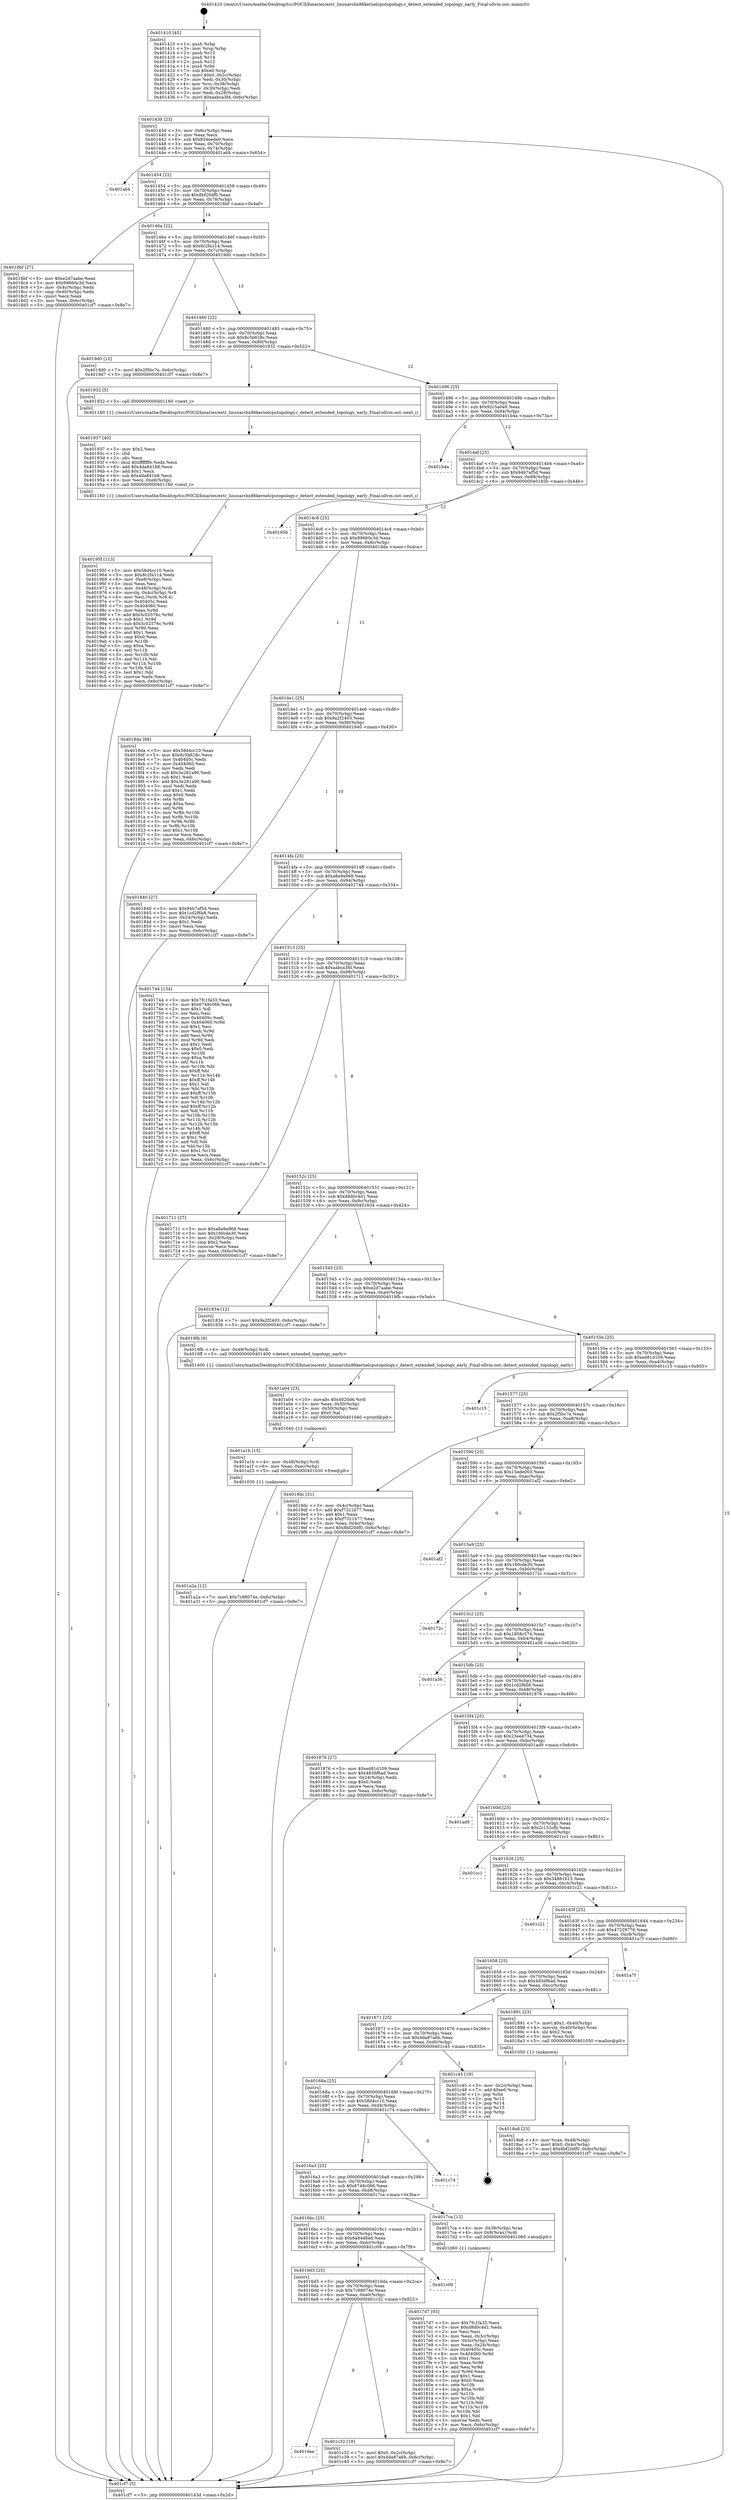 digraph "0x401410" {
  label = "0x401410 (/mnt/c/Users/mathe/Desktop/tcc/POCII/binaries/extr_linuxarchx86kernelcputopology.c_detect_extended_topology_early_Final-ollvm.out::main(0))"
  labelloc = "t"
  node[shape=record]

  Entry [label="",width=0.3,height=0.3,shape=circle,fillcolor=black,style=filled]
  "0x40143d" [label="{
     0x40143d [23]\l
     | [instrs]\l
     &nbsp;&nbsp;0x40143d \<+3\>: mov -0x6c(%rbp),%eax\l
     &nbsp;&nbsp;0x401440 \<+2\>: mov %eax,%ecx\l
     &nbsp;&nbsp;0x401442 \<+6\>: sub $0x834eede0,%ecx\l
     &nbsp;&nbsp;0x401448 \<+3\>: mov %eax,-0x70(%rbp)\l
     &nbsp;&nbsp;0x40144b \<+3\>: mov %ecx,-0x74(%rbp)\l
     &nbsp;&nbsp;0x40144e \<+6\>: je 0000000000401a64 \<main+0x654\>\l
  }"]
  "0x401a64" [label="{
     0x401a64\l
  }", style=dashed]
  "0x401454" [label="{
     0x401454 [22]\l
     | [instrs]\l
     &nbsp;&nbsp;0x401454 \<+5\>: jmp 0000000000401459 \<main+0x49\>\l
     &nbsp;&nbsp;0x401459 \<+3\>: mov -0x70(%rbp),%eax\l
     &nbsp;&nbsp;0x40145c \<+5\>: sub $0x8bf20df0,%eax\l
     &nbsp;&nbsp;0x401461 \<+3\>: mov %eax,-0x78(%rbp)\l
     &nbsp;&nbsp;0x401464 \<+6\>: je 00000000004018bf \<main+0x4af\>\l
  }"]
  Exit [label="",width=0.3,height=0.3,shape=circle,fillcolor=black,style=filled,peripheries=2]
  "0x4018bf" [label="{
     0x4018bf [27]\l
     | [instrs]\l
     &nbsp;&nbsp;0x4018bf \<+5\>: mov $0xe2d7aabe,%eax\l
     &nbsp;&nbsp;0x4018c4 \<+5\>: mov $0x99660c3d,%ecx\l
     &nbsp;&nbsp;0x4018c9 \<+3\>: mov -0x4c(%rbp),%edx\l
     &nbsp;&nbsp;0x4018cc \<+3\>: cmp -0x40(%rbp),%edx\l
     &nbsp;&nbsp;0x4018cf \<+3\>: cmovl %ecx,%eax\l
     &nbsp;&nbsp;0x4018d2 \<+3\>: mov %eax,-0x6c(%rbp)\l
     &nbsp;&nbsp;0x4018d5 \<+5\>: jmp 0000000000401cf7 \<main+0x8e7\>\l
  }"]
  "0x40146a" [label="{
     0x40146a [22]\l
     | [instrs]\l
     &nbsp;&nbsp;0x40146a \<+5\>: jmp 000000000040146f \<main+0x5f\>\l
     &nbsp;&nbsp;0x40146f \<+3\>: mov -0x70(%rbp),%eax\l
     &nbsp;&nbsp;0x401472 \<+5\>: sub $0x8c2fa114,%eax\l
     &nbsp;&nbsp;0x401477 \<+3\>: mov %eax,-0x7c(%rbp)\l
     &nbsp;&nbsp;0x40147a \<+6\>: je 00000000004019d0 \<main+0x5c0\>\l
  }"]
  "0x4016ee" [label="{
     0x4016ee\l
  }", style=dashed]
  "0x4019d0" [label="{
     0x4019d0 [12]\l
     | [instrs]\l
     &nbsp;&nbsp;0x4019d0 \<+7\>: movl $0x2f5bc7e,-0x6c(%rbp)\l
     &nbsp;&nbsp;0x4019d7 \<+5\>: jmp 0000000000401cf7 \<main+0x8e7\>\l
  }"]
  "0x401480" [label="{
     0x401480 [22]\l
     | [instrs]\l
     &nbsp;&nbsp;0x401480 \<+5\>: jmp 0000000000401485 \<main+0x75\>\l
     &nbsp;&nbsp;0x401485 \<+3\>: mov -0x70(%rbp),%eax\l
     &nbsp;&nbsp;0x401488 \<+5\>: sub $0x8c5b628c,%eax\l
     &nbsp;&nbsp;0x40148d \<+3\>: mov %eax,-0x80(%rbp)\l
     &nbsp;&nbsp;0x401490 \<+6\>: je 0000000000401932 \<main+0x522\>\l
  }"]
  "0x401c32" [label="{
     0x401c32 [19]\l
     | [instrs]\l
     &nbsp;&nbsp;0x401c32 \<+7\>: movl $0x0,-0x2c(%rbp)\l
     &nbsp;&nbsp;0x401c39 \<+7\>: movl $0x4da87a6b,-0x6c(%rbp)\l
     &nbsp;&nbsp;0x401c40 \<+5\>: jmp 0000000000401cf7 \<main+0x8e7\>\l
  }"]
  "0x401932" [label="{
     0x401932 [5]\l
     | [instrs]\l
     &nbsp;&nbsp;0x401932 \<+5\>: call 0000000000401160 \<next_i\>\l
     | [calls]\l
     &nbsp;&nbsp;0x401160 \{1\} (/mnt/c/Users/mathe/Desktop/tcc/POCII/binaries/extr_linuxarchx86kernelcputopology.c_detect_extended_topology_early_Final-ollvm.out::next_i)\l
  }"]
  "0x401496" [label="{
     0x401496 [25]\l
     | [instrs]\l
     &nbsp;&nbsp;0x401496 \<+5\>: jmp 000000000040149b \<main+0x8b\>\l
     &nbsp;&nbsp;0x40149b \<+3\>: mov -0x70(%rbp),%eax\l
     &nbsp;&nbsp;0x40149e \<+5\>: sub $0x92c5a0a9,%eax\l
     &nbsp;&nbsp;0x4014a3 \<+6\>: mov %eax,-0x84(%rbp)\l
     &nbsp;&nbsp;0x4014a9 \<+6\>: je 0000000000401b4a \<main+0x73a\>\l
  }"]
  "0x4016d5" [label="{
     0x4016d5 [25]\l
     | [instrs]\l
     &nbsp;&nbsp;0x4016d5 \<+5\>: jmp 00000000004016da \<main+0x2ca\>\l
     &nbsp;&nbsp;0x4016da \<+3\>: mov -0x70(%rbp),%eax\l
     &nbsp;&nbsp;0x4016dd \<+5\>: sub $0x7c98074e,%eax\l
     &nbsp;&nbsp;0x4016e2 \<+6\>: mov %eax,-0xe0(%rbp)\l
     &nbsp;&nbsp;0x4016e8 \<+6\>: je 0000000000401c32 \<main+0x822\>\l
  }"]
  "0x401b4a" [label="{
     0x401b4a\l
  }", style=dashed]
  "0x4014af" [label="{
     0x4014af [25]\l
     | [instrs]\l
     &nbsp;&nbsp;0x4014af \<+5\>: jmp 00000000004014b4 \<main+0xa4\>\l
     &nbsp;&nbsp;0x4014b4 \<+3\>: mov -0x70(%rbp),%eax\l
     &nbsp;&nbsp;0x4014b7 \<+5\>: sub $0x94b7af5d,%eax\l
     &nbsp;&nbsp;0x4014bc \<+6\>: mov %eax,-0x88(%rbp)\l
     &nbsp;&nbsp;0x4014c2 \<+6\>: je 000000000040185b \<main+0x44b\>\l
  }"]
  "0x401c09" [label="{
     0x401c09\l
  }", style=dashed]
  "0x40185b" [label="{
     0x40185b\l
  }", style=dashed]
  "0x4014c8" [label="{
     0x4014c8 [25]\l
     | [instrs]\l
     &nbsp;&nbsp;0x4014c8 \<+5\>: jmp 00000000004014cd \<main+0xbd\>\l
     &nbsp;&nbsp;0x4014cd \<+3\>: mov -0x70(%rbp),%eax\l
     &nbsp;&nbsp;0x4014d0 \<+5\>: sub $0x99660c3d,%eax\l
     &nbsp;&nbsp;0x4014d5 \<+6\>: mov %eax,-0x8c(%rbp)\l
     &nbsp;&nbsp;0x4014db \<+6\>: je 00000000004018da \<main+0x4ca\>\l
  }"]
  "0x401a2a" [label="{
     0x401a2a [12]\l
     | [instrs]\l
     &nbsp;&nbsp;0x401a2a \<+7\>: movl $0x7c98074e,-0x6c(%rbp)\l
     &nbsp;&nbsp;0x401a31 \<+5\>: jmp 0000000000401cf7 \<main+0x8e7\>\l
  }"]
  "0x4018da" [label="{
     0x4018da [88]\l
     | [instrs]\l
     &nbsp;&nbsp;0x4018da \<+5\>: mov $0x58d4cc10,%eax\l
     &nbsp;&nbsp;0x4018df \<+5\>: mov $0x8c5b628c,%ecx\l
     &nbsp;&nbsp;0x4018e4 \<+7\>: mov 0x40405c,%edx\l
     &nbsp;&nbsp;0x4018eb \<+7\>: mov 0x404060,%esi\l
     &nbsp;&nbsp;0x4018f2 \<+2\>: mov %edx,%edi\l
     &nbsp;&nbsp;0x4018f4 \<+6\>: sub $0x3e281a90,%edi\l
     &nbsp;&nbsp;0x4018fa \<+3\>: sub $0x1,%edi\l
     &nbsp;&nbsp;0x4018fd \<+6\>: add $0x3e281a90,%edi\l
     &nbsp;&nbsp;0x401903 \<+3\>: imul %edi,%edx\l
     &nbsp;&nbsp;0x401906 \<+3\>: and $0x1,%edx\l
     &nbsp;&nbsp;0x401909 \<+3\>: cmp $0x0,%edx\l
     &nbsp;&nbsp;0x40190c \<+4\>: sete %r8b\l
     &nbsp;&nbsp;0x401910 \<+3\>: cmp $0xa,%esi\l
     &nbsp;&nbsp;0x401913 \<+4\>: setl %r9b\l
     &nbsp;&nbsp;0x401917 \<+3\>: mov %r8b,%r10b\l
     &nbsp;&nbsp;0x40191a \<+3\>: and %r9b,%r10b\l
     &nbsp;&nbsp;0x40191d \<+3\>: xor %r9b,%r8b\l
     &nbsp;&nbsp;0x401920 \<+3\>: or %r8b,%r10b\l
     &nbsp;&nbsp;0x401923 \<+4\>: test $0x1,%r10b\l
     &nbsp;&nbsp;0x401927 \<+3\>: cmovne %ecx,%eax\l
     &nbsp;&nbsp;0x40192a \<+3\>: mov %eax,-0x6c(%rbp)\l
     &nbsp;&nbsp;0x40192d \<+5\>: jmp 0000000000401cf7 \<main+0x8e7\>\l
  }"]
  "0x4014e1" [label="{
     0x4014e1 [25]\l
     | [instrs]\l
     &nbsp;&nbsp;0x4014e1 \<+5\>: jmp 00000000004014e6 \<main+0xd6\>\l
     &nbsp;&nbsp;0x4014e6 \<+3\>: mov -0x70(%rbp),%eax\l
     &nbsp;&nbsp;0x4014e9 \<+5\>: sub $0x9a2f2403,%eax\l
     &nbsp;&nbsp;0x4014ee \<+6\>: mov %eax,-0x90(%rbp)\l
     &nbsp;&nbsp;0x4014f4 \<+6\>: je 0000000000401840 \<main+0x430\>\l
  }"]
  "0x401a1b" [label="{
     0x401a1b [15]\l
     | [instrs]\l
     &nbsp;&nbsp;0x401a1b \<+4\>: mov -0x48(%rbp),%rdi\l
     &nbsp;&nbsp;0x401a1f \<+6\>: mov %eax,-0xec(%rbp)\l
     &nbsp;&nbsp;0x401a25 \<+5\>: call 0000000000401030 \<free@plt\>\l
     | [calls]\l
     &nbsp;&nbsp;0x401030 \{1\} (unknown)\l
  }"]
  "0x401840" [label="{
     0x401840 [27]\l
     | [instrs]\l
     &nbsp;&nbsp;0x401840 \<+5\>: mov $0x94b7af5d,%eax\l
     &nbsp;&nbsp;0x401845 \<+5\>: mov $0x1cd2f6b8,%ecx\l
     &nbsp;&nbsp;0x40184a \<+3\>: mov -0x24(%rbp),%edx\l
     &nbsp;&nbsp;0x40184d \<+3\>: cmp $0x1,%edx\l
     &nbsp;&nbsp;0x401850 \<+3\>: cmovl %ecx,%eax\l
     &nbsp;&nbsp;0x401853 \<+3\>: mov %eax,-0x6c(%rbp)\l
     &nbsp;&nbsp;0x401856 \<+5\>: jmp 0000000000401cf7 \<main+0x8e7\>\l
  }"]
  "0x4014fa" [label="{
     0x4014fa [25]\l
     | [instrs]\l
     &nbsp;&nbsp;0x4014fa \<+5\>: jmp 00000000004014ff \<main+0xef\>\l
     &nbsp;&nbsp;0x4014ff \<+3\>: mov -0x70(%rbp),%eax\l
     &nbsp;&nbsp;0x401502 \<+5\>: sub $0xa8a9a968,%eax\l
     &nbsp;&nbsp;0x401507 \<+6\>: mov %eax,-0x94(%rbp)\l
     &nbsp;&nbsp;0x40150d \<+6\>: je 0000000000401744 \<main+0x334\>\l
  }"]
  "0x401a04" [label="{
     0x401a04 [23]\l
     | [instrs]\l
     &nbsp;&nbsp;0x401a04 \<+10\>: movabs $0x4020d6,%rdi\l
     &nbsp;&nbsp;0x401a0e \<+3\>: mov %eax,-0x50(%rbp)\l
     &nbsp;&nbsp;0x401a11 \<+3\>: mov -0x50(%rbp),%esi\l
     &nbsp;&nbsp;0x401a14 \<+2\>: mov $0x0,%al\l
     &nbsp;&nbsp;0x401a16 \<+5\>: call 0000000000401040 \<printf@plt\>\l
     | [calls]\l
     &nbsp;&nbsp;0x401040 \{1\} (unknown)\l
  }"]
  "0x401744" [label="{
     0x401744 [134]\l
     | [instrs]\l
     &nbsp;&nbsp;0x401744 \<+5\>: mov $0x7fc1fa33,%eax\l
     &nbsp;&nbsp;0x401749 \<+5\>: mov $0x6748c066,%ecx\l
     &nbsp;&nbsp;0x40174e \<+2\>: mov $0x1,%dl\l
     &nbsp;&nbsp;0x401750 \<+2\>: xor %esi,%esi\l
     &nbsp;&nbsp;0x401752 \<+7\>: mov 0x40405c,%edi\l
     &nbsp;&nbsp;0x401759 \<+8\>: mov 0x404060,%r8d\l
     &nbsp;&nbsp;0x401761 \<+3\>: sub $0x1,%esi\l
     &nbsp;&nbsp;0x401764 \<+3\>: mov %edi,%r9d\l
     &nbsp;&nbsp;0x401767 \<+3\>: add %esi,%r9d\l
     &nbsp;&nbsp;0x40176a \<+4\>: imul %r9d,%edi\l
     &nbsp;&nbsp;0x40176e \<+3\>: and $0x1,%edi\l
     &nbsp;&nbsp;0x401771 \<+3\>: cmp $0x0,%edi\l
     &nbsp;&nbsp;0x401774 \<+4\>: sete %r10b\l
     &nbsp;&nbsp;0x401778 \<+4\>: cmp $0xa,%r8d\l
     &nbsp;&nbsp;0x40177c \<+4\>: setl %r11b\l
     &nbsp;&nbsp;0x401780 \<+3\>: mov %r10b,%bl\l
     &nbsp;&nbsp;0x401783 \<+3\>: xor $0xff,%bl\l
     &nbsp;&nbsp;0x401786 \<+3\>: mov %r11b,%r14b\l
     &nbsp;&nbsp;0x401789 \<+4\>: xor $0xff,%r14b\l
     &nbsp;&nbsp;0x40178d \<+3\>: xor $0x1,%dl\l
     &nbsp;&nbsp;0x401790 \<+3\>: mov %bl,%r15b\l
     &nbsp;&nbsp;0x401793 \<+4\>: and $0xff,%r15b\l
     &nbsp;&nbsp;0x401797 \<+3\>: and %dl,%r10b\l
     &nbsp;&nbsp;0x40179a \<+3\>: mov %r14b,%r12b\l
     &nbsp;&nbsp;0x40179d \<+4\>: and $0xff,%r12b\l
     &nbsp;&nbsp;0x4017a1 \<+3\>: and %dl,%r11b\l
     &nbsp;&nbsp;0x4017a4 \<+3\>: or %r10b,%r15b\l
     &nbsp;&nbsp;0x4017a7 \<+3\>: or %r11b,%r12b\l
     &nbsp;&nbsp;0x4017aa \<+3\>: xor %r12b,%r15b\l
     &nbsp;&nbsp;0x4017ad \<+3\>: or %r14b,%bl\l
     &nbsp;&nbsp;0x4017b0 \<+3\>: xor $0xff,%bl\l
     &nbsp;&nbsp;0x4017b3 \<+3\>: or $0x1,%dl\l
     &nbsp;&nbsp;0x4017b6 \<+2\>: and %dl,%bl\l
     &nbsp;&nbsp;0x4017b8 \<+3\>: or %bl,%r15b\l
     &nbsp;&nbsp;0x4017bb \<+4\>: test $0x1,%r15b\l
     &nbsp;&nbsp;0x4017bf \<+3\>: cmovne %ecx,%eax\l
     &nbsp;&nbsp;0x4017c2 \<+3\>: mov %eax,-0x6c(%rbp)\l
     &nbsp;&nbsp;0x4017c5 \<+5\>: jmp 0000000000401cf7 \<main+0x8e7\>\l
  }"]
  "0x401513" [label="{
     0x401513 [25]\l
     | [instrs]\l
     &nbsp;&nbsp;0x401513 \<+5\>: jmp 0000000000401518 \<main+0x108\>\l
     &nbsp;&nbsp;0x401518 \<+3\>: mov -0x70(%rbp),%eax\l
     &nbsp;&nbsp;0x40151b \<+5\>: sub $0xaabca3fd,%eax\l
     &nbsp;&nbsp;0x401520 \<+6\>: mov %eax,-0x98(%rbp)\l
     &nbsp;&nbsp;0x401526 \<+6\>: je 0000000000401711 \<main+0x301\>\l
  }"]
  "0x40195f" [label="{
     0x40195f [113]\l
     | [instrs]\l
     &nbsp;&nbsp;0x40195f \<+5\>: mov $0x58d4cc10,%ecx\l
     &nbsp;&nbsp;0x401964 \<+5\>: mov $0x8c2fa114,%edx\l
     &nbsp;&nbsp;0x401969 \<+6\>: mov -0xe8(%rbp),%esi\l
     &nbsp;&nbsp;0x40196f \<+3\>: imul %eax,%esi\l
     &nbsp;&nbsp;0x401972 \<+4\>: mov -0x48(%rbp),%rdi\l
     &nbsp;&nbsp;0x401976 \<+4\>: movslq -0x4c(%rbp),%r8\l
     &nbsp;&nbsp;0x40197a \<+4\>: mov %esi,(%rdi,%r8,4)\l
     &nbsp;&nbsp;0x40197e \<+7\>: mov 0x40405c,%eax\l
     &nbsp;&nbsp;0x401985 \<+7\>: mov 0x404060,%esi\l
     &nbsp;&nbsp;0x40198c \<+3\>: mov %eax,%r9d\l
     &nbsp;&nbsp;0x40198f \<+7\>: add $0x5c02576c,%r9d\l
     &nbsp;&nbsp;0x401996 \<+4\>: sub $0x1,%r9d\l
     &nbsp;&nbsp;0x40199a \<+7\>: sub $0x5c02576c,%r9d\l
     &nbsp;&nbsp;0x4019a1 \<+4\>: imul %r9d,%eax\l
     &nbsp;&nbsp;0x4019a5 \<+3\>: and $0x1,%eax\l
     &nbsp;&nbsp;0x4019a8 \<+3\>: cmp $0x0,%eax\l
     &nbsp;&nbsp;0x4019ab \<+4\>: sete %r10b\l
     &nbsp;&nbsp;0x4019af \<+3\>: cmp $0xa,%esi\l
     &nbsp;&nbsp;0x4019b2 \<+4\>: setl %r11b\l
     &nbsp;&nbsp;0x4019b6 \<+3\>: mov %r10b,%bl\l
     &nbsp;&nbsp;0x4019b9 \<+3\>: and %r11b,%bl\l
     &nbsp;&nbsp;0x4019bc \<+3\>: xor %r11b,%r10b\l
     &nbsp;&nbsp;0x4019bf \<+3\>: or %r10b,%bl\l
     &nbsp;&nbsp;0x4019c2 \<+3\>: test $0x1,%bl\l
     &nbsp;&nbsp;0x4019c5 \<+3\>: cmovne %edx,%ecx\l
     &nbsp;&nbsp;0x4019c8 \<+3\>: mov %ecx,-0x6c(%rbp)\l
     &nbsp;&nbsp;0x4019cb \<+5\>: jmp 0000000000401cf7 \<main+0x8e7\>\l
  }"]
  "0x401711" [label="{
     0x401711 [27]\l
     | [instrs]\l
     &nbsp;&nbsp;0x401711 \<+5\>: mov $0xa8a9a968,%eax\l
     &nbsp;&nbsp;0x401716 \<+5\>: mov $0x160cde30,%ecx\l
     &nbsp;&nbsp;0x40171b \<+3\>: mov -0x28(%rbp),%edx\l
     &nbsp;&nbsp;0x40171e \<+3\>: cmp $0x2,%edx\l
     &nbsp;&nbsp;0x401721 \<+3\>: cmovne %ecx,%eax\l
     &nbsp;&nbsp;0x401724 \<+3\>: mov %eax,-0x6c(%rbp)\l
     &nbsp;&nbsp;0x401727 \<+5\>: jmp 0000000000401cf7 \<main+0x8e7\>\l
  }"]
  "0x40152c" [label="{
     0x40152c [25]\l
     | [instrs]\l
     &nbsp;&nbsp;0x40152c \<+5\>: jmp 0000000000401531 \<main+0x121\>\l
     &nbsp;&nbsp;0x401531 \<+3\>: mov -0x70(%rbp),%eax\l
     &nbsp;&nbsp;0x401534 \<+5\>: sub $0xd8d0c4d1,%eax\l
     &nbsp;&nbsp;0x401539 \<+6\>: mov %eax,-0x9c(%rbp)\l
     &nbsp;&nbsp;0x40153f \<+6\>: je 0000000000401834 \<main+0x424\>\l
  }"]
  "0x401cf7" [label="{
     0x401cf7 [5]\l
     | [instrs]\l
     &nbsp;&nbsp;0x401cf7 \<+5\>: jmp 000000000040143d \<main+0x2d\>\l
  }"]
  "0x401410" [label="{
     0x401410 [45]\l
     | [instrs]\l
     &nbsp;&nbsp;0x401410 \<+1\>: push %rbp\l
     &nbsp;&nbsp;0x401411 \<+3\>: mov %rsp,%rbp\l
     &nbsp;&nbsp;0x401414 \<+2\>: push %r15\l
     &nbsp;&nbsp;0x401416 \<+2\>: push %r14\l
     &nbsp;&nbsp;0x401418 \<+2\>: push %r12\l
     &nbsp;&nbsp;0x40141a \<+1\>: push %rbx\l
     &nbsp;&nbsp;0x40141b \<+7\>: sub $0xe0,%rsp\l
     &nbsp;&nbsp;0x401422 \<+7\>: movl $0x0,-0x2c(%rbp)\l
     &nbsp;&nbsp;0x401429 \<+3\>: mov %edi,-0x30(%rbp)\l
     &nbsp;&nbsp;0x40142c \<+4\>: mov %rsi,-0x38(%rbp)\l
     &nbsp;&nbsp;0x401430 \<+3\>: mov -0x30(%rbp),%edi\l
     &nbsp;&nbsp;0x401433 \<+3\>: mov %edi,-0x28(%rbp)\l
     &nbsp;&nbsp;0x401436 \<+7\>: movl $0xaabca3fd,-0x6c(%rbp)\l
  }"]
  "0x401937" [label="{
     0x401937 [40]\l
     | [instrs]\l
     &nbsp;&nbsp;0x401937 \<+5\>: mov $0x2,%ecx\l
     &nbsp;&nbsp;0x40193c \<+1\>: cltd\l
     &nbsp;&nbsp;0x40193d \<+2\>: idiv %ecx\l
     &nbsp;&nbsp;0x40193f \<+6\>: imul $0xfffffffe,%edx,%ecx\l
     &nbsp;&nbsp;0x401945 \<+6\>: add $0x4da841b8,%ecx\l
     &nbsp;&nbsp;0x40194b \<+3\>: add $0x1,%ecx\l
     &nbsp;&nbsp;0x40194e \<+6\>: sub $0x4da841b8,%ecx\l
     &nbsp;&nbsp;0x401954 \<+6\>: mov %ecx,-0xe8(%rbp)\l
     &nbsp;&nbsp;0x40195a \<+5\>: call 0000000000401160 \<next_i\>\l
     | [calls]\l
     &nbsp;&nbsp;0x401160 \{1\} (/mnt/c/Users/mathe/Desktop/tcc/POCII/binaries/extr_linuxarchx86kernelcputopology.c_detect_extended_topology_early_Final-ollvm.out::next_i)\l
  }"]
  "0x401834" [label="{
     0x401834 [12]\l
     | [instrs]\l
     &nbsp;&nbsp;0x401834 \<+7\>: movl $0x9a2f2403,-0x6c(%rbp)\l
     &nbsp;&nbsp;0x40183b \<+5\>: jmp 0000000000401cf7 \<main+0x8e7\>\l
  }"]
  "0x401545" [label="{
     0x401545 [25]\l
     | [instrs]\l
     &nbsp;&nbsp;0x401545 \<+5\>: jmp 000000000040154a \<main+0x13a\>\l
     &nbsp;&nbsp;0x40154a \<+3\>: mov -0x70(%rbp),%eax\l
     &nbsp;&nbsp;0x40154d \<+5\>: sub $0xe2d7aabe,%eax\l
     &nbsp;&nbsp;0x401552 \<+6\>: mov %eax,-0xa0(%rbp)\l
     &nbsp;&nbsp;0x401558 \<+6\>: je 00000000004019fb \<main+0x5eb\>\l
  }"]
  "0x4018a8" [label="{
     0x4018a8 [23]\l
     | [instrs]\l
     &nbsp;&nbsp;0x4018a8 \<+4\>: mov %rax,-0x48(%rbp)\l
     &nbsp;&nbsp;0x4018ac \<+7\>: movl $0x0,-0x4c(%rbp)\l
     &nbsp;&nbsp;0x4018b3 \<+7\>: movl $0x8bf20df0,-0x6c(%rbp)\l
     &nbsp;&nbsp;0x4018ba \<+5\>: jmp 0000000000401cf7 \<main+0x8e7\>\l
  }"]
  "0x4019fb" [label="{
     0x4019fb [9]\l
     | [instrs]\l
     &nbsp;&nbsp;0x4019fb \<+4\>: mov -0x48(%rbp),%rdi\l
     &nbsp;&nbsp;0x4019ff \<+5\>: call 0000000000401400 \<detect_extended_topology_early\>\l
     | [calls]\l
     &nbsp;&nbsp;0x401400 \{1\} (/mnt/c/Users/mathe/Desktop/tcc/POCII/binaries/extr_linuxarchx86kernelcputopology.c_detect_extended_topology_early_Final-ollvm.out::detect_extended_topology_early)\l
  }"]
  "0x40155e" [label="{
     0x40155e [25]\l
     | [instrs]\l
     &nbsp;&nbsp;0x40155e \<+5\>: jmp 0000000000401563 \<main+0x153\>\l
     &nbsp;&nbsp;0x401563 \<+3\>: mov -0x70(%rbp),%eax\l
     &nbsp;&nbsp;0x401566 \<+5\>: sub $0xed81d109,%eax\l
     &nbsp;&nbsp;0x40156b \<+6\>: mov %eax,-0xa4(%rbp)\l
     &nbsp;&nbsp;0x401571 \<+6\>: je 0000000000401c15 \<main+0x805\>\l
  }"]
  "0x4017d7" [label="{
     0x4017d7 [93]\l
     | [instrs]\l
     &nbsp;&nbsp;0x4017d7 \<+5\>: mov $0x7fc1fa33,%ecx\l
     &nbsp;&nbsp;0x4017dc \<+5\>: mov $0xd8d0c4d1,%edx\l
     &nbsp;&nbsp;0x4017e1 \<+2\>: xor %esi,%esi\l
     &nbsp;&nbsp;0x4017e3 \<+3\>: mov %eax,-0x3c(%rbp)\l
     &nbsp;&nbsp;0x4017e6 \<+3\>: mov -0x3c(%rbp),%eax\l
     &nbsp;&nbsp;0x4017e9 \<+3\>: mov %eax,-0x24(%rbp)\l
     &nbsp;&nbsp;0x4017ec \<+7\>: mov 0x40405c,%eax\l
     &nbsp;&nbsp;0x4017f3 \<+8\>: mov 0x404060,%r8d\l
     &nbsp;&nbsp;0x4017fb \<+3\>: sub $0x1,%esi\l
     &nbsp;&nbsp;0x4017fe \<+3\>: mov %eax,%r9d\l
     &nbsp;&nbsp;0x401801 \<+3\>: add %esi,%r9d\l
     &nbsp;&nbsp;0x401804 \<+4\>: imul %r9d,%eax\l
     &nbsp;&nbsp;0x401808 \<+3\>: and $0x1,%eax\l
     &nbsp;&nbsp;0x40180b \<+3\>: cmp $0x0,%eax\l
     &nbsp;&nbsp;0x40180e \<+4\>: sete %r10b\l
     &nbsp;&nbsp;0x401812 \<+4\>: cmp $0xa,%r8d\l
     &nbsp;&nbsp;0x401816 \<+4\>: setl %r11b\l
     &nbsp;&nbsp;0x40181a \<+3\>: mov %r10b,%bl\l
     &nbsp;&nbsp;0x40181d \<+3\>: and %r11b,%bl\l
     &nbsp;&nbsp;0x401820 \<+3\>: xor %r11b,%r10b\l
     &nbsp;&nbsp;0x401823 \<+3\>: or %r10b,%bl\l
     &nbsp;&nbsp;0x401826 \<+3\>: test $0x1,%bl\l
     &nbsp;&nbsp;0x401829 \<+3\>: cmovne %edx,%ecx\l
     &nbsp;&nbsp;0x40182c \<+3\>: mov %ecx,-0x6c(%rbp)\l
     &nbsp;&nbsp;0x40182f \<+5\>: jmp 0000000000401cf7 \<main+0x8e7\>\l
  }"]
  "0x401c15" [label="{
     0x401c15\l
  }", style=dashed]
  "0x401577" [label="{
     0x401577 [25]\l
     | [instrs]\l
     &nbsp;&nbsp;0x401577 \<+5\>: jmp 000000000040157c \<main+0x16c\>\l
     &nbsp;&nbsp;0x40157c \<+3\>: mov -0x70(%rbp),%eax\l
     &nbsp;&nbsp;0x40157f \<+5\>: sub $0x2f5bc7e,%eax\l
     &nbsp;&nbsp;0x401584 \<+6\>: mov %eax,-0xa8(%rbp)\l
     &nbsp;&nbsp;0x40158a \<+6\>: je 00000000004019dc \<main+0x5cc\>\l
  }"]
  "0x4016bc" [label="{
     0x4016bc [25]\l
     | [instrs]\l
     &nbsp;&nbsp;0x4016bc \<+5\>: jmp 00000000004016c1 \<main+0x2b1\>\l
     &nbsp;&nbsp;0x4016c1 \<+3\>: mov -0x70(%rbp),%eax\l
     &nbsp;&nbsp;0x4016c4 \<+5\>: sub $0x6a84d6eb,%eax\l
     &nbsp;&nbsp;0x4016c9 \<+6\>: mov %eax,-0xdc(%rbp)\l
     &nbsp;&nbsp;0x4016cf \<+6\>: je 0000000000401c09 \<main+0x7f9\>\l
  }"]
  "0x4019dc" [label="{
     0x4019dc [31]\l
     | [instrs]\l
     &nbsp;&nbsp;0x4019dc \<+3\>: mov -0x4c(%rbp),%eax\l
     &nbsp;&nbsp;0x4019df \<+5\>: add $0xf7321b77,%eax\l
     &nbsp;&nbsp;0x4019e4 \<+3\>: add $0x1,%eax\l
     &nbsp;&nbsp;0x4019e7 \<+5\>: sub $0xf7321b77,%eax\l
     &nbsp;&nbsp;0x4019ec \<+3\>: mov %eax,-0x4c(%rbp)\l
     &nbsp;&nbsp;0x4019ef \<+7\>: movl $0x8bf20df0,-0x6c(%rbp)\l
     &nbsp;&nbsp;0x4019f6 \<+5\>: jmp 0000000000401cf7 \<main+0x8e7\>\l
  }"]
  "0x401590" [label="{
     0x401590 [25]\l
     | [instrs]\l
     &nbsp;&nbsp;0x401590 \<+5\>: jmp 0000000000401595 \<main+0x185\>\l
     &nbsp;&nbsp;0x401595 \<+3\>: mov -0x70(%rbp),%eax\l
     &nbsp;&nbsp;0x401598 \<+5\>: sub $0x15ede003,%eax\l
     &nbsp;&nbsp;0x40159d \<+6\>: mov %eax,-0xac(%rbp)\l
     &nbsp;&nbsp;0x4015a3 \<+6\>: je 0000000000401af2 \<main+0x6e2\>\l
  }"]
  "0x4017ca" [label="{
     0x4017ca [13]\l
     | [instrs]\l
     &nbsp;&nbsp;0x4017ca \<+4\>: mov -0x38(%rbp),%rax\l
     &nbsp;&nbsp;0x4017ce \<+4\>: mov 0x8(%rax),%rdi\l
     &nbsp;&nbsp;0x4017d2 \<+5\>: call 0000000000401060 \<atoi@plt\>\l
     | [calls]\l
     &nbsp;&nbsp;0x401060 \{1\} (unknown)\l
  }"]
  "0x401af2" [label="{
     0x401af2\l
  }", style=dashed]
  "0x4015a9" [label="{
     0x4015a9 [25]\l
     | [instrs]\l
     &nbsp;&nbsp;0x4015a9 \<+5\>: jmp 00000000004015ae \<main+0x19e\>\l
     &nbsp;&nbsp;0x4015ae \<+3\>: mov -0x70(%rbp),%eax\l
     &nbsp;&nbsp;0x4015b1 \<+5\>: sub $0x160cde30,%eax\l
     &nbsp;&nbsp;0x4015b6 \<+6\>: mov %eax,-0xb0(%rbp)\l
     &nbsp;&nbsp;0x4015bc \<+6\>: je 000000000040172c \<main+0x31c\>\l
  }"]
  "0x4016a3" [label="{
     0x4016a3 [25]\l
     | [instrs]\l
     &nbsp;&nbsp;0x4016a3 \<+5\>: jmp 00000000004016a8 \<main+0x298\>\l
     &nbsp;&nbsp;0x4016a8 \<+3\>: mov -0x70(%rbp),%eax\l
     &nbsp;&nbsp;0x4016ab \<+5\>: sub $0x6748c066,%eax\l
     &nbsp;&nbsp;0x4016b0 \<+6\>: mov %eax,-0xd8(%rbp)\l
     &nbsp;&nbsp;0x4016b6 \<+6\>: je 00000000004017ca \<main+0x3ba\>\l
  }"]
  "0x40172c" [label="{
     0x40172c\l
  }", style=dashed]
  "0x4015c2" [label="{
     0x4015c2 [25]\l
     | [instrs]\l
     &nbsp;&nbsp;0x4015c2 \<+5\>: jmp 00000000004015c7 \<main+0x1b7\>\l
     &nbsp;&nbsp;0x4015c7 \<+3\>: mov -0x70(%rbp),%eax\l
     &nbsp;&nbsp;0x4015ca \<+5\>: sub $0x1858c574,%eax\l
     &nbsp;&nbsp;0x4015cf \<+6\>: mov %eax,-0xb4(%rbp)\l
     &nbsp;&nbsp;0x4015d5 \<+6\>: je 0000000000401a36 \<main+0x626\>\l
  }"]
  "0x401c74" [label="{
     0x401c74\l
  }", style=dashed]
  "0x401a36" [label="{
     0x401a36\l
  }", style=dashed]
  "0x4015db" [label="{
     0x4015db [25]\l
     | [instrs]\l
     &nbsp;&nbsp;0x4015db \<+5\>: jmp 00000000004015e0 \<main+0x1d0\>\l
     &nbsp;&nbsp;0x4015e0 \<+3\>: mov -0x70(%rbp),%eax\l
     &nbsp;&nbsp;0x4015e3 \<+5\>: sub $0x1cd2f6b8,%eax\l
     &nbsp;&nbsp;0x4015e8 \<+6\>: mov %eax,-0xb8(%rbp)\l
     &nbsp;&nbsp;0x4015ee \<+6\>: je 0000000000401876 \<main+0x466\>\l
  }"]
  "0x40168a" [label="{
     0x40168a [25]\l
     | [instrs]\l
     &nbsp;&nbsp;0x40168a \<+5\>: jmp 000000000040168f \<main+0x27f\>\l
     &nbsp;&nbsp;0x40168f \<+3\>: mov -0x70(%rbp),%eax\l
     &nbsp;&nbsp;0x401692 \<+5\>: sub $0x58d4cc10,%eax\l
     &nbsp;&nbsp;0x401697 \<+6\>: mov %eax,-0xd4(%rbp)\l
     &nbsp;&nbsp;0x40169d \<+6\>: je 0000000000401c74 \<main+0x864\>\l
  }"]
  "0x401876" [label="{
     0x401876 [27]\l
     | [instrs]\l
     &nbsp;&nbsp;0x401876 \<+5\>: mov $0xed81d109,%eax\l
     &nbsp;&nbsp;0x40187b \<+5\>: mov $0x483df6ad,%ecx\l
     &nbsp;&nbsp;0x401880 \<+3\>: mov -0x24(%rbp),%edx\l
     &nbsp;&nbsp;0x401883 \<+3\>: cmp $0x0,%edx\l
     &nbsp;&nbsp;0x401886 \<+3\>: cmove %ecx,%eax\l
     &nbsp;&nbsp;0x401889 \<+3\>: mov %eax,-0x6c(%rbp)\l
     &nbsp;&nbsp;0x40188c \<+5\>: jmp 0000000000401cf7 \<main+0x8e7\>\l
  }"]
  "0x4015f4" [label="{
     0x4015f4 [25]\l
     | [instrs]\l
     &nbsp;&nbsp;0x4015f4 \<+5\>: jmp 00000000004015f9 \<main+0x1e9\>\l
     &nbsp;&nbsp;0x4015f9 \<+3\>: mov -0x70(%rbp),%eax\l
     &nbsp;&nbsp;0x4015fc \<+5\>: sub $0x23ee4734,%eax\l
     &nbsp;&nbsp;0x401601 \<+6\>: mov %eax,-0xbc(%rbp)\l
     &nbsp;&nbsp;0x401607 \<+6\>: je 0000000000401ad9 \<main+0x6c9\>\l
  }"]
  "0x401c45" [label="{
     0x401c45 [19]\l
     | [instrs]\l
     &nbsp;&nbsp;0x401c45 \<+3\>: mov -0x2c(%rbp),%eax\l
     &nbsp;&nbsp;0x401c48 \<+7\>: add $0xe0,%rsp\l
     &nbsp;&nbsp;0x401c4f \<+1\>: pop %rbx\l
     &nbsp;&nbsp;0x401c50 \<+2\>: pop %r12\l
     &nbsp;&nbsp;0x401c52 \<+2\>: pop %r14\l
     &nbsp;&nbsp;0x401c54 \<+2\>: pop %r15\l
     &nbsp;&nbsp;0x401c56 \<+1\>: pop %rbp\l
     &nbsp;&nbsp;0x401c57 \<+1\>: ret\l
  }"]
  "0x401ad9" [label="{
     0x401ad9\l
  }", style=dashed]
  "0x40160d" [label="{
     0x40160d [25]\l
     | [instrs]\l
     &nbsp;&nbsp;0x40160d \<+5\>: jmp 0000000000401612 \<main+0x202\>\l
     &nbsp;&nbsp;0x401612 \<+3\>: mov -0x70(%rbp),%eax\l
     &nbsp;&nbsp;0x401615 \<+5\>: sub $0x2c152cfb,%eax\l
     &nbsp;&nbsp;0x40161a \<+6\>: mov %eax,-0xc0(%rbp)\l
     &nbsp;&nbsp;0x401620 \<+6\>: je 0000000000401cc1 \<main+0x8b1\>\l
  }"]
  "0x401671" [label="{
     0x401671 [25]\l
     | [instrs]\l
     &nbsp;&nbsp;0x401671 \<+5\>: jmp 0000000000401676 \<main+0x266\>\l
     &nbsp;&nbsp;0x401676 \<+3\>: mov -0x70(%rbp),%eax\l
     &nbsp;&nbsp;0x401679 \<+5\>: sub $0x4da87a6b,%eax\l
     &nbsp;&nbsp;0x40167e \<+6\>: mov %eax,-0xd0(%rbp)\l
     &nbsp;&nbsp;0x401684 \<+6\>: je 0000000000401c45 \<main+0x835\>\l
  }"]
  "0x401cc1" [label="{
     0x401cc1\l
  }", style=dashed]
  "0x401626" [label="{
     0x401626 [25]\l
     | [instrs]\l
     &nbsp;&nbsp;0x401626 \<+5\>: jmp 000000000040162b \<main+0x21b\>\l
     &nbsp;&nbsp;0x40162b \<+3\>: mov -0x70(%rbp),%eax\l
     &nbsp;&nbsp;0x40162e \<+5\>: sub $0x34881615,%eax\l
     &nbsp;&nbsp;0x401633 \<+6\>: mov %eax,-0xc4(%rbp)\l
     &nbsp;&nbsp;0x401639 \<+6\>: je 0000000000401c21 \<main+0x811\>\l
  }"]
  "0x401891" [label="{
     0x401891 [23]\l
     | [instrs]\l
     &nbsp;&nbsp;0x401891 \<+7\>: movl $0x1,-0x40(%rbp)\l
     &nbsp;&nbsp;0x401898 \<+4\>: movslq -0x40(%rbp),%rax\l
     &nbsp;&nbsp;0x40189c \<+4\>: shl $0x2,%rax\l
     &nbsp;&nbsp;0x4018a0 \<+3\>: mov %rax,%rdi\l
     &nbsp;&nbsp;0x4018a3 \<+5\>: call 0000000000401050 \<malloc@plt\>\l
     | [calls]\l
     &nbsp;&nbsp;0x401050 \{1\} (unknown)\l
  }"]
  "0x401c21" [label="{
     0x401c21\l
  }", style=dashed]
  "0x40163f" [label="{
     0x40163f [25]\l
     | [instrs]\l
     &nbsp;&nbsp;0x40163f \<+5\>: jmp 0000000000401644 \<main+0x234\>\l
     &nbsp;&nbsp;0x401644 \<+3\>: mov -0x70(%rbp),%eax\l
     &nbsp;&nbsp;0x401647 \<+5\>: sub $0x47229776,%eax\l
     &nbsp;&nbsp;0x40164c \<+6\>: mov %eax,-0xc8(%rbp)\l
     &nbsp;&nbsp;0x401652 \<+6\>: je 0000000000401a7f \<main+0x66f\>\l
  }"]
  "0x401658" [label="{
     0x401658 [25]\l
     | [instrs]\l
     &nbsp;&nbsp;0x401658 \<+5\>: jmp 000000000040165d \<main+0x24d\>\l
     &nbsp;&nbsp;0x40165d \<+3\>: mov -0x70(%rbp),%eax\l
     &nbsp;&nbsp;0x401660 \<+5\>: sub $0x483df6ad,%eax\l
     &nbsp;&nbsp;0x401665 \<+6\>: mov %eax,-0xcc(%rbp)\l
     &nbsp;&nbsp;0x40166b \<+6\>: je 0000000000401891 \<main+0x481\>\l
  }"]
  "0x401a7f" [label="{
     0x401a7f\l
  }", style=dashed]
  Entry -> "0x401410" [label=" 1"]
  "0x40143d" -> "0x401a64" [label=" 0"]
  "0x40143d" -> "0x401454" [label=" 16"]
  "0x401c45" -> Exit [label=" 1"]
  "0x401454" -> "0x4018bf" [label=" 2"]
  "0x401454" -> "0x40146a" [label=" 14"]
  "0x401c32" -> "0x401cf7" [label=" 1"]
  "0x40146a" -> "0x4019d0" [label=" 1"]
  "0x40146a" -> "0x401480" [label=" 13"]
  "0x4016d5" -> "0x4016ee" [label=" 0"]
  "0x401480" -> "0x401932" [label=" 1"]
  "0x401480" -> "0x401496" [label=" 12"]
  "0x4016d5" -> "0x401c32" [label=" 1"]
  "0x401496" -> "0x401b4a" [label=" 0"]
  "0x401496" -> "0x4014af" [label=" 12"]
  "0x4016bc" -> "0x4016d5" [label=" 1"]
  "0x4014af" -> "0x40185b" [label=" 0"]
  "0x4014af" -> "0x4014c8" [label=" 12"]
  "0x4016bc" -> "0x401c09" [label=" 0"]
  "0x4014c8" -> "0x4018da" [label=" 1"]
  "0x4014c8" -> "0x4014e1" [label=" 11"]
  "0x401a2a" -> "0x401cf7" [label=" 1"]
  "0x4014e1" -> "0x401840" [label=" 1"]
  "0x4014e1" -> "0x4014fa" [label=" 10"]
  "0x401a1b" -> "0x401a2a" [label=" 1"]
  "0x4014fa" -> "0x401744" [label=" 1"]
  "0x4014fa" -> "0x401513" [label=" 9"]
  "0x401a04" -> "0x401a1b" [label=" 1"]
  "0x401513" -> "0x401711" [label=" 1"]
  "0x401513" -> "0x40152c" [label=" 8"]
  "0x401711" -> "0x401cf7" [label=" 1"]
  "0x401410" -> "0x40143d" [label=" 1"]
  "0x401cf7" -> "0x40143d" [label=" 15"]
  "0x401744" -> "0x401cf7" [label=" 1"]
  "0x4019fb" -> "0x401a04" [label=" 1"]
  "0x40152c" -> "0x401834" [label=" 1"]
  "0x40152c" -> "0x401545" [label=" 7"]
  "0x4019dc" -> "0x401cf7" [label=" 1"]
  "0x401545" -> "0x4019fb" [label=" 1"]
  "0x401545" -> "0x40155e" [label=" 6"]
  "0x4019d0" -> "0x401cf7" [label=" 1"]
  "0x40155e" -> "0x401c15" [label=" 0"]
  "0x40155e" -> "0x401577" [label=" 6"]
  "0x40195f" -> "0x401cf7" [label=" 1"]
  "0x401577" -> "0x4019dc" [label=" 1"]
  "0x401577" -> "0x401590" [label=" 5"]
  "0x401937" -> "0x40195f" [label=" 1"]
  "0x401590" -> "0x401af2" [label=" 0"]
  "0x401590" -> "0x4015a9" [label=" 5"]
  "0x401932" -> "0x401937" [label=" 1"]
  "0x4015a9" -> "0x40172c" [label=" 0"]
  "0x4015a9" -> "0x4015c2" [label=" 5"]
  "0x4018bf" -> "0x401cf7" [label=" 2"]
  "0x4015c2" -> "0x401a36" [label=" 0"]
  "0x4015c2" -> "0x4015db" [label=" 5"]
  "0x4018a8" -> "0x401cf7" [label=" 1"]
  "0x4015db" -> "0x401876" [label=" 1"]
  "0x4015db" -> "0x4015f4" [label=" 4"]
  "0x401876" -> "0x401cf7" [label=" 1"]
  "0x4015f4" -> "0x401ad9" [label=" 0"]
  "0x4015f4" -> "0x40160d" [label=" 4"]
  "0x401840" -> "0x401cf7" [label=" 1"]
  "0x40160d" -> "0x401cc1" [label=" 0"]
  "0x40160d" -> "0x401626" [label=" 4"]
  "0x4017d7" -> "0x401cf7" [label=" 1"]
  "0x401626" -> "0x401c21" [label=" 0"]
  "0x401626" -> "0x40163f" [label=" 4"]
  "0x4017ca" -> "0x4017d7" [label=" 1"]
  "0x40163f" -> "0x401a7f" [label=" 0"]
  "0x40163f" -> "0x401658" [label=" 4"]
  "0x4016a3" -> "0x4016bc" [label=" 1"]
  "0x401658" -> "0x401891" [label=" 1"]
  "0x401658" -> "0x401671" [label=" 3"]
  "0x401834" -> "0x401cf7" [label=" 1"]
  "0x401671" -> "0x401c45" [label=" 1"]
  "0x401671" -> "0x40168a" [label=" 2"]
  "0x401891" -> "0x4018a8" [label=" 1"]
  "0x40168a" -> "0x401c74" [label=" 0"]
  "0x40168a" -> "0x4016a3" [label=" 2"]
  "0x4018da" -> "0x401cf7" [label=" 1"]
  "0x4016a3" -> "0x4017ca" [label=" 1"]
}
